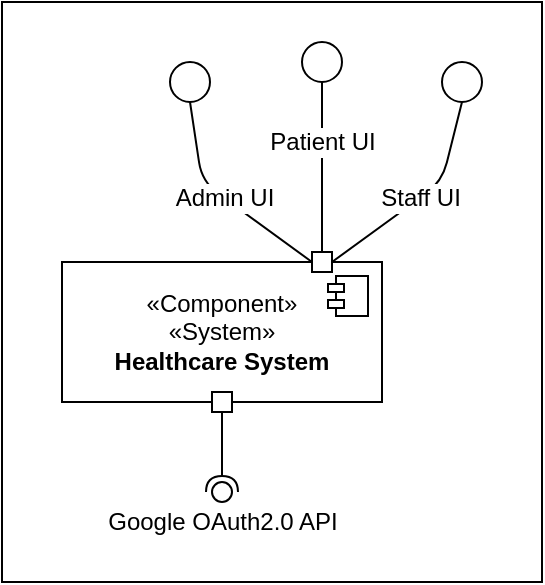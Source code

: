 <mxfile>
    <diagram name="Página-1" id="n2xdA80f38TUeuvm9ufp">
        <mxGraphModel dx="122" dy="104" grid="1" gridSize="10" guides="1" tooltips="1" connect="1" arrows="1" fold="1" page="1" pageScale="1" pageWidth="827" pageHeight="1169" math="0" shadow="0">
            <root>
                <mxCell id="0"/>
                <mxCell id="4" value="Untitled Layer" parent="0"/>
                <mxCell id="5" value="" style="rounded=0;whiteSpace=wrap;html=1;" vertex="1" parent="4">
                    <mxGeometry x="320" y="120" width="270" height="290" as="geometry"/>
                </mxCell>
                <mxCell id="11" value="&lt;div&gt;&lt;br&gt;&lt;/div&gt;&lt;div&gt;&lt;br&gt;&lt;/div&gt;&lt;div&gt;&lt;br&gt;&lt;br&gt;&lt;/div&gt;" style="ellipse;whiteSpace=wrap;html=1;aspect=fixed;" vertex="1" parent="4">
                    <mxGeometry x="470" y="140" width="20" height="20" as="geometry"/>
                </mxCell>
                <mxCell id="12" value="Patient UI" style="edgeStyle=none;html=1;entryX=0.5;entryY=1;entryDx=0;entryDy=0;fontSize=12;endArrow=none;endFill=0;" edge="1" parent="4" target="11">
                    <mxGeometry x="0.333" relative="1" as="geometry">
                        <mxPoint x="480" y="250" as="sourcePoint"/>
                        <Array as="points">
                            <mxPoint x="480" y="200"/>
                        </Array>
                        <mxPoint as="offset"/>
                    </mxGeometry>
                </mxCell>
                <mxCell id="13" value="&lt;div&gt;&lt;br&gt;&lt;/div&gt;&lt;div&gt;&lt;br&gt;&lt;/div&gt;&lt;div&gt;&lt;br&gt;&lt;br&gt;&lt;/div&gt;" style="ellipse;whiteSpace=wrap;html=1;aspect=fixed;" vertex="1" parent="4">
                    <mxGeometry x="540" y="150" width="20" height="20" as="geometry"/>
                </mxCell>
                <mxCell id="14" value="Staff UI" style="edgeStyle=none;html=1;entryX=0.5;entryY=1;entryDx=0;entryDy=0;fontSize=12;endArrow=none;endFill=0;exitX=1;exitY=0.5;exitDx=0;exitDy=0;" edge="1" parent="4" source="yezaJcdioR4BwKPc-LXy-6" target="13">
                    <mxGeometry relative="1" as="geometry">
                        <mxPoint x="485" y="228.333" as="sourcePoint"/>
                        <Array as="points">
                            <mxPoint x="540" y="210"/>
                        </Array>
                    </mxGeometry>
                </mxCell>
                <mxCell id="16" value="Admin UI" style="edgeStyle=none;html=1;entryX=0.5;entryY=1;entryDx=0;entryDy=0;fontSize=12;endArrow=none;endFill=0;exitX=0;exitY=0.5;exitDx=0;exitDy=0;" edge="1" parent="4" source="yezaJcdioR4BwKPc-LXy-6" target="yezaJcdioR4BwKPc-LXy-7">
                    <mxGeometry relative="1" as="geometry">
                        <mxPoint x="475" y="227.5" as="sourcePoint"/>
                        <mxPoint x="446" y="160" as="targetPoint"/>
                        <Array as="points">
                            <mxPoint x="420" y="210"/>
                        </Array>
                    </mxGeometry>
                </mxCell>
                <mxCell id="1" parent="0"/>
                <mxCell id="k1yO1b0AyRUfy4XpI7KQ-11" value="«Component»&lt;div&gt;«System»&lt;br&gt;&lt;b&gt;Healthcare System&lt;/b&gt;&lt;/div&gt;" style="html=1;dropTarget=0;whiteSpace=wrap;" parent="1" vertex="1">
                    <mxGeometry x="350" y="250" width="160" height="70" as="geometry"/>
                </mxCell>
                <mxCell id="k1yO1b0AyRUfy4XpI7KQ-12" value="" style="shape=module;jettyWidth=8;jettyHeight=4;" parent="k1yO1b0AyRUfy4XpI7KQ-11" vertex="1">
                    <mxGeometry x="1" width="20" height="20" relative="1" as="geometry">
                        <mxPoint x="-27" y="7" as="offset"/>
                    </mxGeometry>
                </mxCell>
                <mxCell id="yezaJcdioR4BwKPc-LXy-1" value="" style="rounded=0;orthogonalLoop=1;jettySize=auto;html=1;endArrow=halfCircle;endFill=0;endSize=6;strokeWidth=1;sketch=0;fontSize=12;curved=1;" parent="1" source="yezaJcdioR4BwKPc-LXy-3" target="yezaJcdioR4BwKPc-LXy-2" edge="1">
                    <mxGeometry relative="1" as="geometry">
                        <mxPoint x="445" y="385" as="sourcePoint"/>
                    </mxGeometry>
                </mxCell>
                <mxCell id="yezaJcdioR4BwKPc-LXy-2" value="" style="ellipse;whiteSpace=wrap;html=1;align=center;aspect=fixed;fillColor=none;strokeColor=none;resizable=0;perimeter=centerPerimeter;rotatable=0;allowArrows=0;points=[];outlineConnect=1;" parent="1" vertex="1">
                    <mxGeometry x="425" y="360" width="10" height="10" as="geometry"/>
                </mxCell>
                <mxCell id="yezaJcdioR4BwKPc-LXy-3" value="" style="whiteSpace=wrap;html=1;aspect=fixed;" parent="1" vertex="1">
                    <mxGeometry x="425" y="315" width="10" height="10" as="geometry"/>
                </mxCell>
                <mxCell id="yezaJcdioR4BwKPc-LXy-6" value="" style="whiteSpace=wrap;html=1;aspect=fixed;" parent="1" vertex="1">
                    <mxGeometry x="475" y="245" width="10" height="10" as="geometry"/>
                </mxCell>
                <mxCell id="yezaJcdioR4BwKPc-LXy-7" value="&lt;div&gt;&lt;br&gt;&lt;/div&gt;&lt;div&gt;&lt;br&gt;&lt;/div&gt;&lt;div&gt;&lt;br&gt;&lt;br&gt;&lt;/div&gt;" style="ellipse;whiteSpace=wrap;html=1;aspect=fixed;" parent="1" vertex="1">
                    <mxGeometry x="404" y="150" width="20" height="20" as="geometry"/>
                </mxCell>
                <mxCell id="2" value="" style="ellipse;whiteSpace=wrap;html=1;aspect=fixed;" vertex="1" parent="1">
                    <mxGeometry x="425" y="360" width="10" height="10" as="geometry"/>
                </mxCell>
                <mxCell id="17" value="" style="edgeStyle=none;html=1;fontSize=12;endArrow=none;endFill=0;" edge="1" parent="1" target="yezaJcdioR4BwKPc-LXy-3">
                    <mxGeometry relative="1" as="geometry">
                        <mxPoint x="430" y="350" as="sourcePoint"/>
                    </mxGeometry>
                </mxCell>
                <mxCell id="3" value="Google OAuth2.0 API" style="text;html=1;align=center;verticalAlign=middle;resizable=0;points=[];autosize=1;strokeColor=none;fillColor=none;" vertex="1" parent="1">
                    <mxGeometry x="360" y="365" width="140" height="30" as="geometry"/>
                </mxCell>
            </root>
        </mxGraphModel>
    </diagram>
</mxfile>
